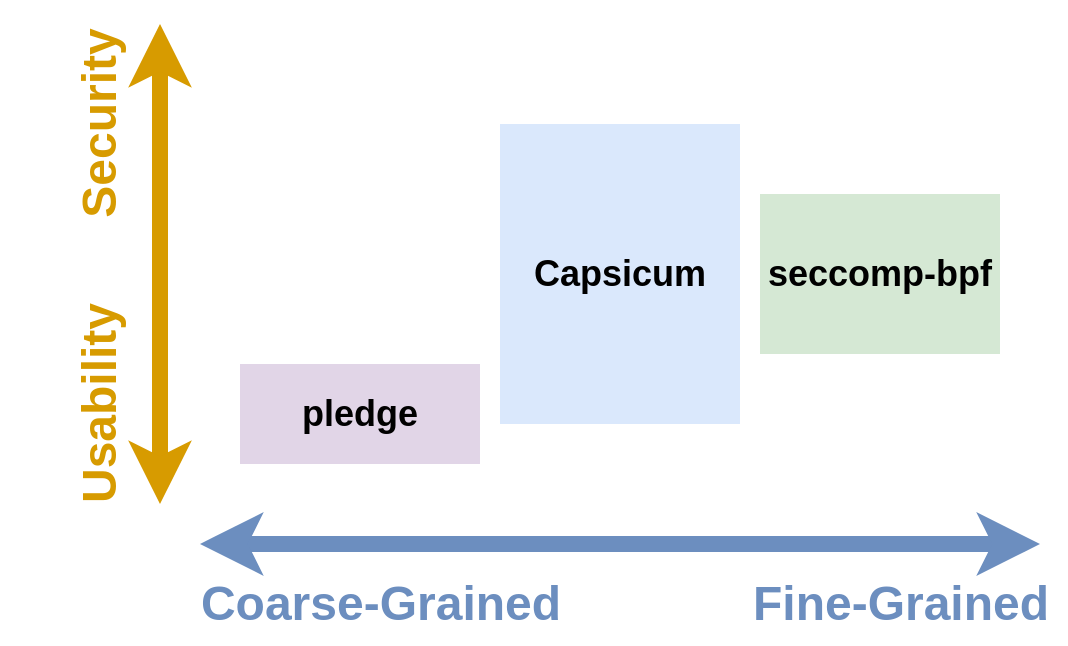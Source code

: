 <mxfile version="13.6.2" type="device"><diagram id="y2I4u8pIKDdG3eG2VDAv" name="Page-1"><mxGraphModel dx="1331" dy="752" grid="1" gridSize="10" guides="1" tooltips="1" connect="1" arrows="1" fold="1" page="1" pageScale="1" pageWidth="850" pageHeight="1100" math="0" shadow="0"><root><mxCell id="0"/><mxCell id="1" parent="0"/><mxCell id="TtUmopdsJ7hezo5qioqm-2" value="" style="endArrow=classic;startArrow=classic;html=1;fontColor=#000000;strokeWidth=8;fillColor=#ffe6cc;strokeColor=#d79b00;" edge="1" parent="1"><mxGeometry width="50" height="50" relative="1" as="geometry"><mxPoint x="240" y="400" as="sourcePoint"/><mxPoint x="240" y="160" as="targetPoint"/></mxGeometry></mxCell><mxCell id="TtUmopdsJ7hezo5qioqm-3" value="Usability" style="text;html=1;fontSize=24;fontStyle=1;verticalAlign=middle;align=center;dashed=1;fontColor=#D79B00;horizontal=0;" vertex="1" parent="1"><mxGeometry x="160" y="330" width="100" height="40" as="geometry"/></mxCell><mxCell id="TtUmopdsJ7hezo5qioqm-4" value="Security" style="text;html=1;fontSize=24;fontStyle=1;verticalAlign=middle;align=center;dashed=1;fontColor=#D79B00;horizontal=0;" vertex="1" parent="1"><mxGeometry x="160" y="190" width="100" height="40" as="geometry"/></mxCell><mxCell id="TtUmopdsJ7hezo5qioqm-5" value="" style="endArrow=classic;startArrow=classic;html=1;fontColor=#000000;strokeWidth=8;fillColor=#dae8fc;strokeColor=#6c8ebf;" edge="1" parent="1"><mxGeometry width="50" height="50" relative="1" as="geometry"><mxPoint x="260" y="420" as="sourcePoint"/><mxPoint x="680" y="420" as="targetPoint"/></mxGeometry></mxCell><mxCell id="TtUmopdsJ7hezo5qioqm-6" value="Coarse-Grained" style="text;html=1;fontSize=24;fontStyle=1;verticalAlign=middle;align=center;dashed=1;fontColor=#6C8EBF;" vertex="1" parent="1"><mxGeometry x="300" y="430" width="100" height="40" as="geometry"/></mxCell><mxCell id="TtUmopdsJ7hezo5qioqm-7" value="Fine-Grained" style="text;html=1;fontSize=24;fontStyle=1;verticalAlign=middle;align=center;dashed=1;fontColor=#6C8EBF;" vertex="1" parent="1"><mxGeometry x="560" y="430" width="100" height="40" as="geometry"/></mxCell><mxCell id="TtUmopdsJ7hezo5qioqm-11" value="pledge" style="rounded=0;whiteSpace=wrap;html=1;strokeWidth=1;fillColor=#e1d5e7;align=center;fontStyle=1;fontSize=18;strokeColor=none;" vertex="1" parent="1"><mxGeometry x="280" y="330" width="120" height="50" as="geometry"/></mxCell><mxCell id="TtUmopdsJ7hezo5qioqm-12" value="Capsicum" style="rounded=0;whiteSpace=wrap;html=1;strokeWidth=1;fillColor=#dae8fc;align=center;strokeColor=none;fontStyle=1;fontSize=18;" vertex="1" parent="1"><mxGeometry x="410" y="210" width="120" height="150" as="geometry"/></mxCell><mxCell id="TtUmopdsJ7hezo5qioqm-13" value="seccomp-bpf" style="rounded=0;whiteSpace=wrap;html=1;strokeWidth=1;fillColor=#d5e8d4;align=center;strokeColor=none;fontStyle=1;fontSize=18;" vertex="1" parent="1"><mxGeometry x="540" y="245" width="120" height="80" as="geometry"/></mxCell><mxCell id="TtUmopdsJ7hezo5qioqm-14" style="edgeStyle=none;rounded=0;orthogonalLoop=1;jettySize=auto;html=1;exitX=1;exitY=0.25;exitDx=0;exitDy=0;strokeWidth=8;fontColor=#6C8EBF;" edge="1" parent="1" source="TtUmopdsJ7hezo5qioqm-4" target="TtUmopdsJ7hezo5qioqm-4"><mxGeometry relative="1" as="geometry"/></mxCell></root></mxGraphModel></diagram></mxfile>